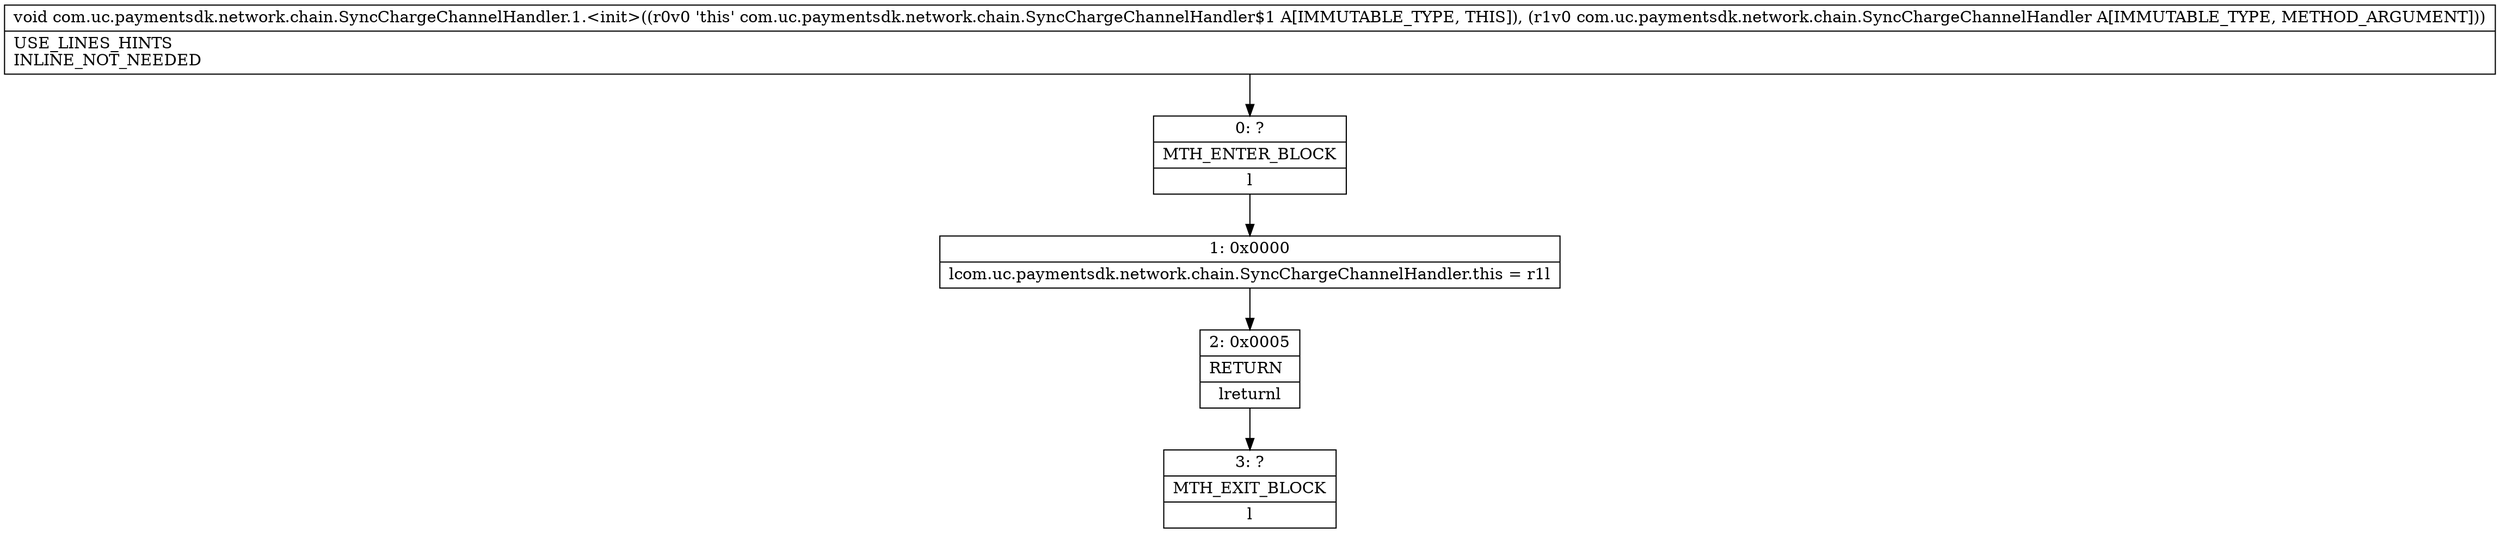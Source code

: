 digraph "CFG forcom.uc.paymentsdk.network.chain.SyncChargeChannelHandler.1.\<init\>(Lcom\/uc\/paymentsdk\/network\/chain\/SyncChargeChannelHandler;)V" {
Node_0 [shape=record,label="{0\:\ ?|MTH_ENTER_BLOCK\l|l}"];
Node_1 [shape=record,label="{1\:\ 0x0000|lcom.uc.paymentsdk.network.chain.SyncChargeChannelHandler.this = r1l}"];
Node_2 [shape=record,label="{2\:\ 0x0005|RETURN\l|lreturnl}"];
Node_3 [shape=record,label="{3\:\ ?|MTH_EXIT_BLOCK\l|l}"];
MethodNode[shape=record,label="{void com.uc.paymentsdk.network.chain.SyncChargeChannelHandler.1.\<init\>((r0v0 'this' com.uc.paymentsdk.network.chain.SyncChargeChannelHandler$1 A[IMMUTABLE_TYPE, THIS]), (r1v0 com.uc.paymentsdk.network.chain.SyncChargeChannelHandler A[IMMUTABLE_TYPE, METHOD_ARGUMENT]))  | USE_LINES_HINTS\lINLINE_NOT_NEEDED\l}"];
MethodNode -> Node_0;
Node_0 -> Node_1;
Node_1 -> Node_2;
Node_2 -> Node_3;
}

